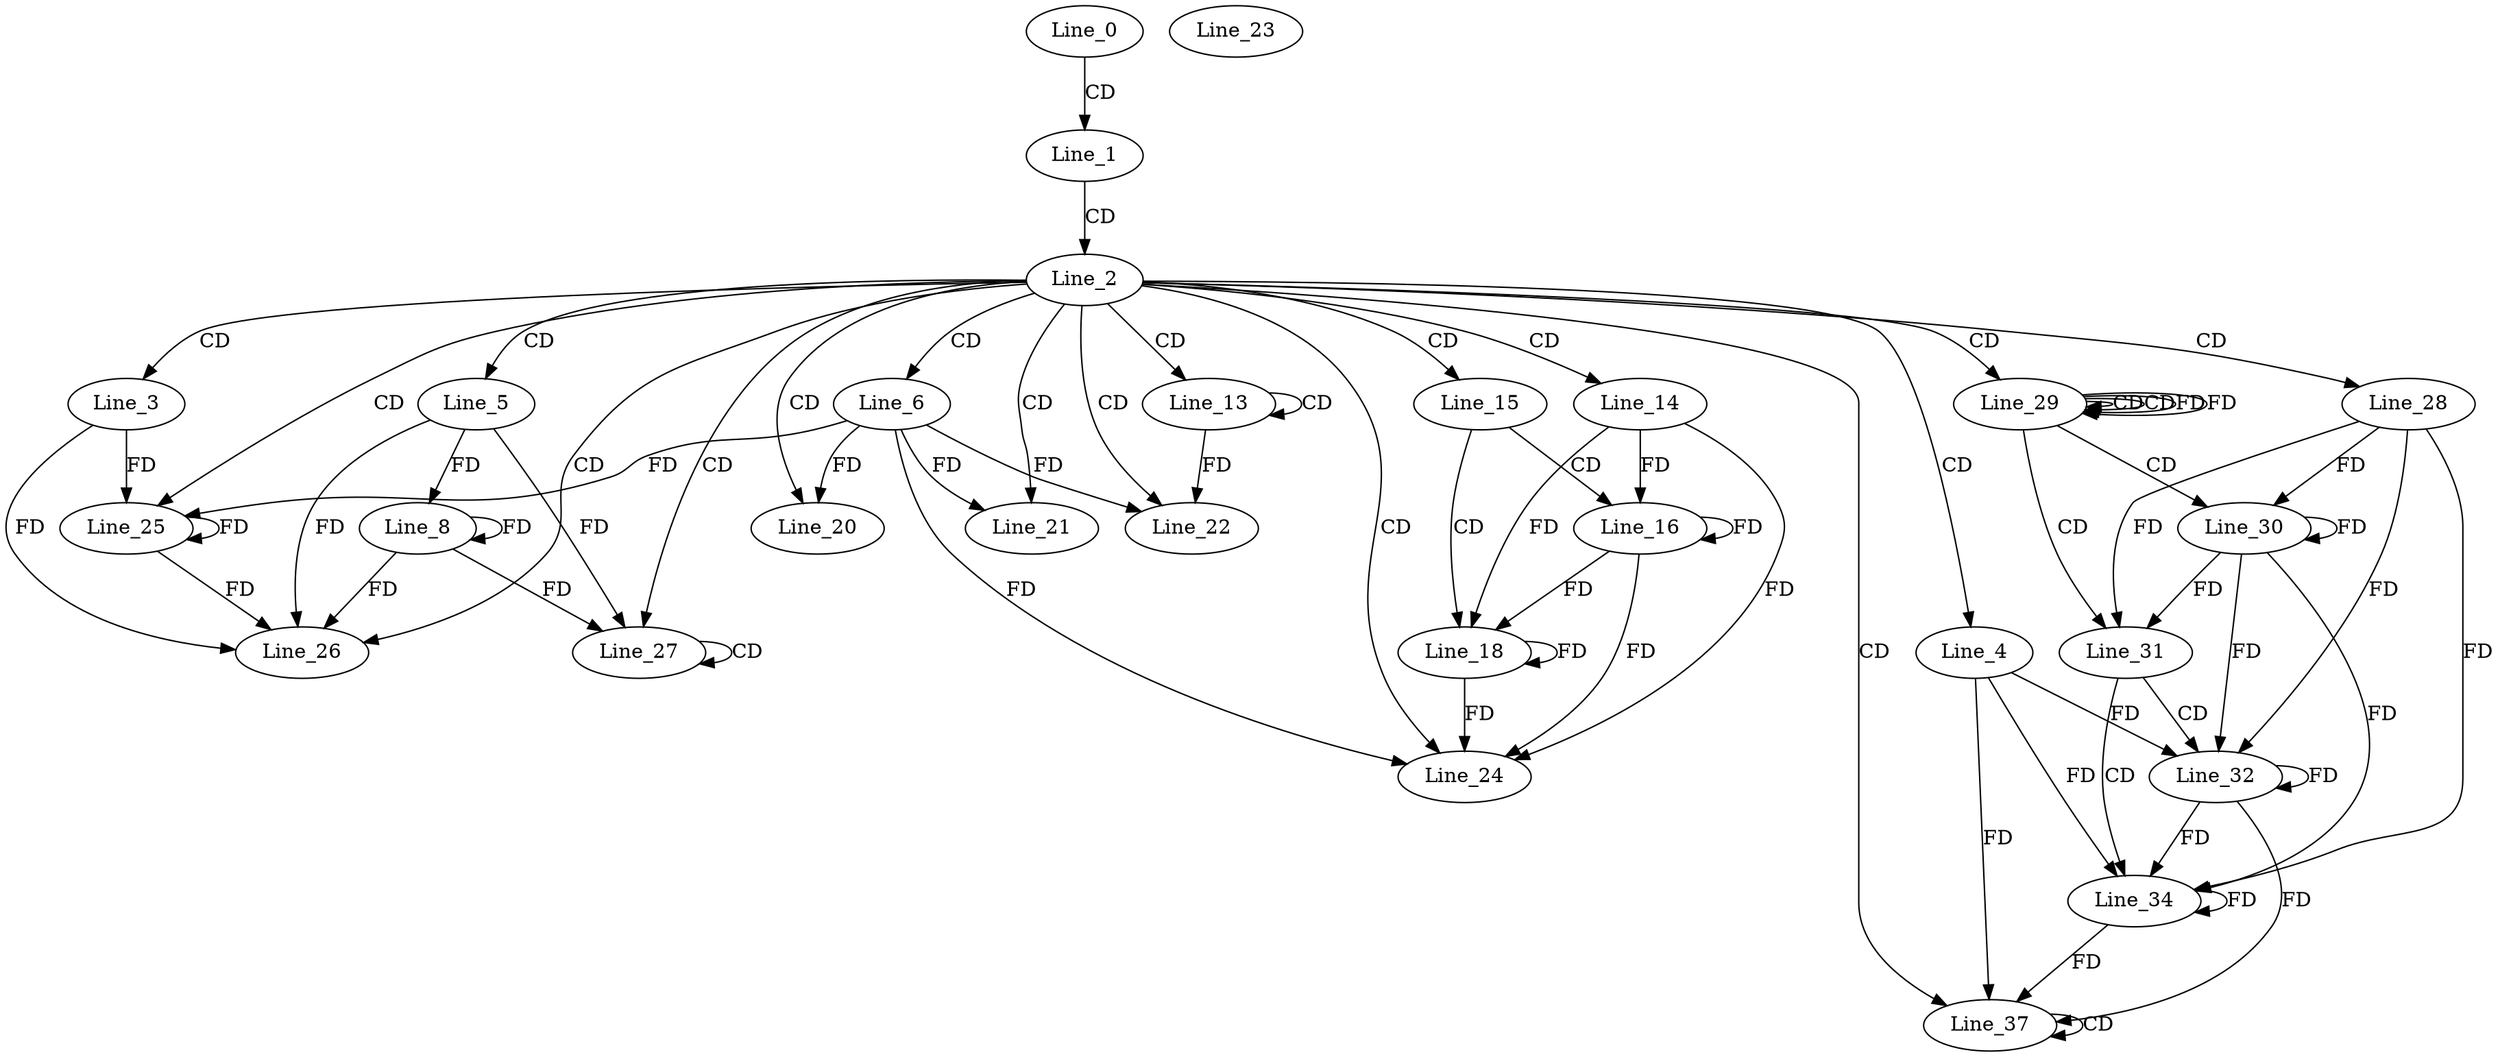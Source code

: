 digraph G {
  Line_0;
  Line_1;
  Line_2;
  Line_3;
  Line_4;
  Line_5;
  Line_6;
  Line_8;
  Line_8;
  Line_13;
  Line_13;
  Line_14;
  Line_15;
  Line_16;
  Line_16;
  Line_18;
  Line_18;
  Line_20;
  Line_21;
  Line_22;
  Line_22;
  Line_23;
  Line_24;
  Line_24;
  Line_25;
  Line_25;
  Line_26;
  Line_26;
  Line_27;
  Line_27;
  Line_28;
  Line_29;
  Line_29;
  Line_29;
  Line_30;
  Line_31;
  Line_31;
  Line_32;
  Line_34;
  Line_37;
  Line_37;
  Line_0 -> Line_1 [ label="CD" ];
  Line_1 -> Line_2 [ label="CD" ];
  Line_2 -> Line_3 [ label="CD" ];
  Line_2 -> Line_4 [ label="CD" ];
  Line_2 -> Line_5 [ label="CD" ];
  Line_2 -> Line_6 [ label="CD" ];
  Line_5 -> Line_8 [ label="FD" ];
  Line_8 -> Line_8 [ label="FD" ];
  Line_2 -> Line_13 [ label="CD" ];
  Line_13 -> Line_13 [ label="CD" ];
  Line_2 -> Line_14 [ label="CD" ];
  Line_2 -> Line_15 [ label="CD" ];
  Line_15 -> Line_16 [ label="CD" ];
  Line_14 -> Line_16 [ label="FD" ];
  Line_16 -> Line_16 [ label="FD" ];
  Line_15 -> Line_18 [ label="CD" ];
  Line_14 -> Line_18 [ label="FD" ];
  Line_16 -> Line_18 [ label="FD" ];
  Line_18 -> Line_18 [ label="FD" ];
  Line_2 -> Line_20 [ label="CD" ];
  Line_6 -> Line_20 [ label="FD" ];
  Line_2 -> Line_21 [ label="CD" ];
  Line_6 -> Line_21 [ label="FD" ];
  Line_2 -> Line_22 [ label="CD" ];
  Line_6 -> Line_22 [ label="FD" ];
  Line_13 -> Line_22 [ label="FD" ];
  Line_2 -> Line_24 [ label="CD" ];
  Line_6 -> Line_24 [ label="FD" ];
  Line_14 -> Line_24 [ label="FD" ];
  Line_16 -> Line_24 [ label="FD" ];
  Line_18 -> Line_24 [ label="FD" ];
  Line_2 -> Line_25 [ label="CD" ];
  Line_3 -> Line_25 [ label="FD" ];
  Line_25 -> Line_25 [ label="FD" ];
  Line_6 -> Line_25 [ label="FD" ];
  Line_2 -> Line_26 [ label="CD" ];
  Line_5 -> Line_26 [ label="FD" ];
  Line_8 -> Line_26 [ label="FD" ];
  Line_3 -> Line_26 [ label="FD" ];
  Line_25 -> Line_26 [ label="FD" ];
  Line_2 -> Line_27 [ label="CD" ];
  Line_27 -> Line_27 [ label="CD" ];
  Line_5 -> Line_27 [ label="FD" ];
  Line_8 -> Line_27 [ label="FD" ];
  Line_2 -> Line_28 [ label="CD" ];
  Line_2 -> Line_29 [ label="CD" ];
  Line_29 -> Line_29 [ label="CD" ];
  Line_29 -> Line_29 [ label="CD" ];
  Line_29 -> Line_29 [ label="FD" ];
  Line_29 -> Line_30 [ label="CD" ];
  Line_30 -> Line_30 [ label="FD" ];
  Line_28 -> Line_30 [ label="FD" ];
  Line_29 -> Line_31 [ label="CD" ];
  Line_30 -> Line_31 [ label="FD" ];
  Line_28 -> Line_31 [ label="FD" ];
  Line_31 -> Line_32 [ label="CD" ];
  Line_32 -> Line_32 [ label="FD" ];
  Line_4 -> Line_32 [ label="FD" ];
  Line_30 -> Line_32 [ label="FD" ];
  Line_28 -> Line_32 [ label="FD" ];
  Line_31 -> Line_34 [ label="CD" ];
  Line_32 -> Line_34 [ label="FD" ];
  Line_34 -> Line_34 [ label="FD" ];
  Line_4 -> Line_34 [ label="FD" ];
  Line_30 -> Line_34 [ label="FD" ];
  Line_28 -> Line_34 [ label="FD" ];
  Line_2 -> Line_37 [ label="CD" ];
  Line_37 -> Line_37 [ label="CD" ];
  Line_32 -> Line_37 [ label="FD" ];
  Line_34 -> Line_37 [ label="FD" ];
  Line_4 -> Line_37 [ label="FD" ];
  Line_29 -> Line_29 [ label="FD" ];
}
